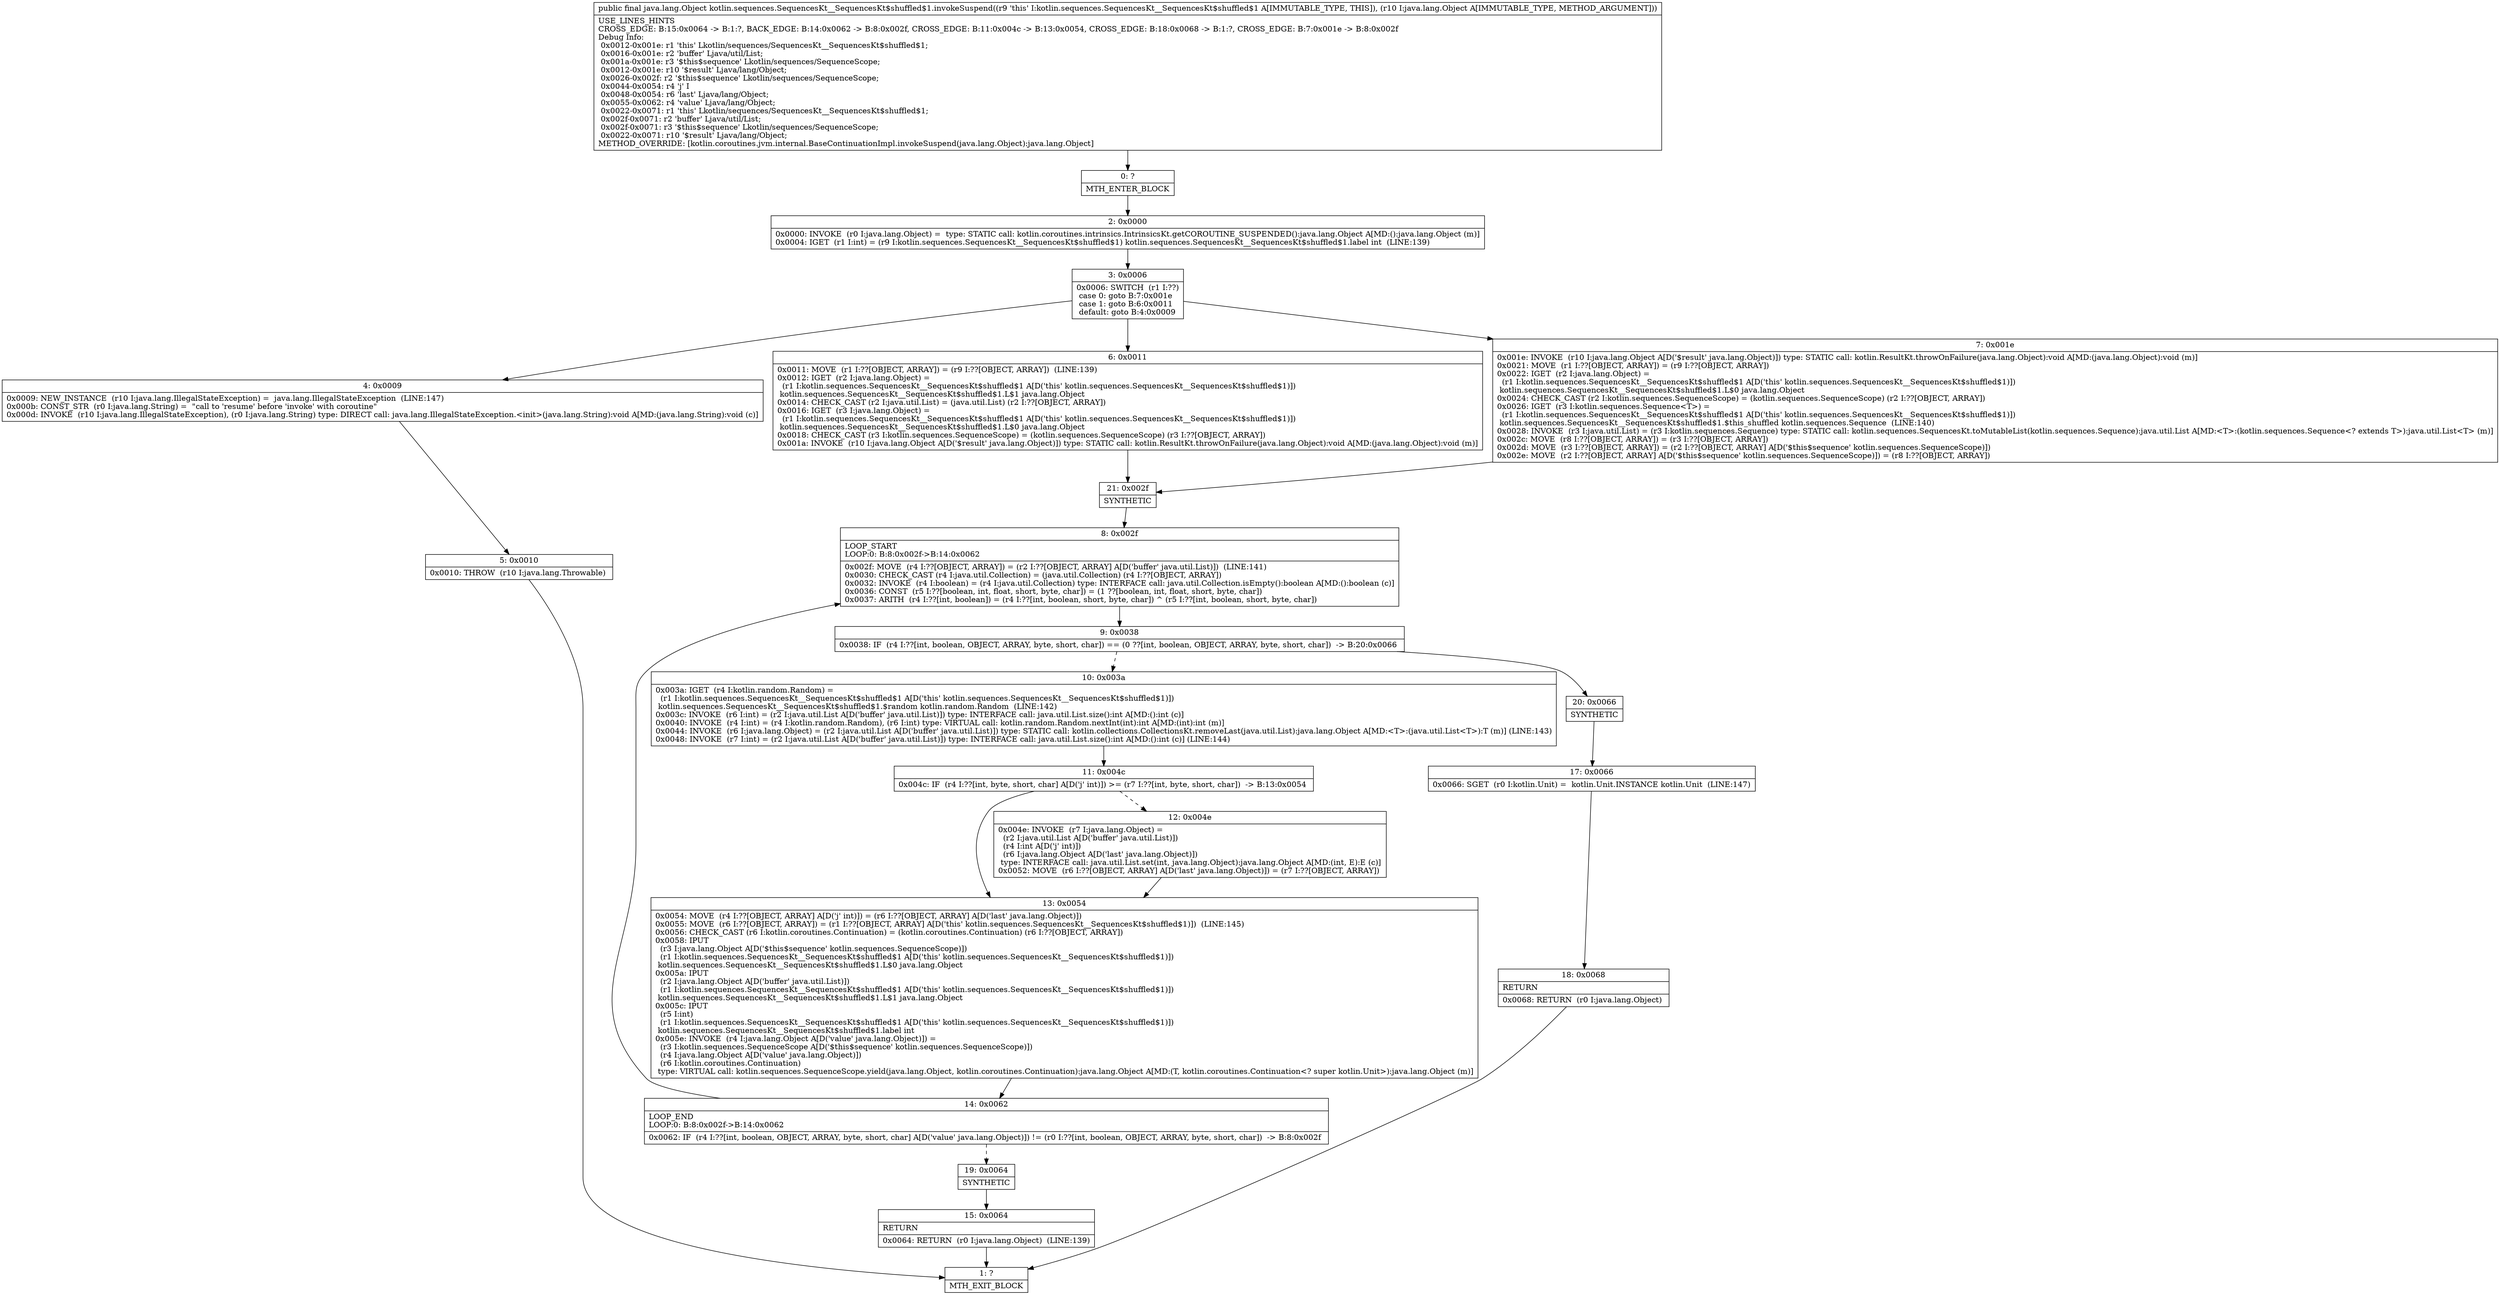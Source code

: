 digraph "CFG forkotlin.sequences.SequencesKt__SequencesKt$shuffled$1.invokeSuspend(Ljava\/lang\/Object;)Ljava\/lang\/Object;" {
Node_0 [shape=record,label="{0\:\ ?|MTH_ENTER_BLOCK\l}"];
Node_2 [shape=record,label="{2\:\ 0x0000|0x0000: INVOKE  (r0 I:java.lang.Object) =  type: STATIC call: kotlin.coroutines.intrinsics.IntrinsicsKt.getCOROUTINE_SUSPENDED():java.lang.Object A[MD:():java.lang.Object (m)]\l0x0004: IGET  (r1 I:int) = (r9 I:kotlin.sequences.SequencesKt__SequencesKt$shuffled$1) kotlin.sequences.SequencesKt__SequencesKt$shuffled$1.label int  (LINE:139)\l}"];
Node_3 [shape=record,label="{3\:\ 0x0006|0x0006: SWITCH  (r1 I:??)\l case 0: goto B:7:0x001e\l case 1: goto B:6:0x0011\l default: goto B:4:0x0009 \l}"];
Node_4 [shape=record,label="{4\:\ 0x0009|0x0009: NEW_INSTANCE  (r10 I:java.lang.IllegalStateException) =  java.lang.IllegalStateException  (LINE:147)\l0x000b: CONST_STR  (r0 I:java.lang.String) =  \"call to 'resume' before 'invoke' with coroutine\" \l0x000d: INVOKE  (r10 I:java.lang.IllegalStateException), (r0 I:java.lang.String) type: DIRECT call: java.lang.IllegalStateException.\<init\>(java.lang.String):void A[MD:(java.lang.String):void (c)]\l}"];
Node_5 [shape=record,label="{5\:\ 0x0010|0x0010: THROW  (r10 I:java.lang.Throwable) \l}"];
Node_1 [shape=record,label="{1\:\ ?|MTH_EXIT_BLOCK\l}"];
Node_6 [shape=record,label="{6\:\ 0x0011|0x0011: MOVE  (r1 I:??[OBJECT, ARRAY]) = (r9 I:??[OBJECT, ARRAY])  (LINE:139)\l0x0012: IGET  (r2 I:java.lang.Object) = \l  (r1 I:kotlin.sequences.SequencesKt__SequencesKt$shuffled$1 A[D('this' kotlin.sequences.SequencesKt__SequencesKt$shuffled$1)])\l kotlin.sequences.SequencesKt__SequencesKt$shuffled$1.L$1 java.lang.Object \l0x0014: CHECK_CAST (r2 I:java.util.List) = (java.util.List) (r2 I:??[OBJECT, ARRAY]) \l0x0016: IGET  (r3 I:java.lang.Object) = \l  (r1 I:kotlin.sequences.SequencesKt__SequencesKt$shuffled$1 A[D('this' kotlin.sequences.SequencesKt__SequencesKt$shuffled$1)])\l kotlin.sequences.SequencesKt__SequencesKt$shuffled$1.L$0 java.lang.Object \l0x0018: CHECK_CAST (r3 I:kotlin.sequences.SequenceScope) = (kotlin.sequences.SequenceScope) (r3 I:??[OBJECT, ARRAY]) \l0x001a: INVOKE  (r10 I:java.lang.Object A[D('$result' java.lang.Object)]) type: STATIC call: kotlin.ResultKt.throwOnFailure(java.lang.Object):void A[MD:(java.lang.Object):void (m)]\l}"];
Node_21 [shape=record,label="{21\:\ 0x002f|SYNTHETIC\l}"];
Node_8 [shape=record,label="{8\:\ 0x002f|LOOP_START\lLOOP:0: B:8:0x002f\-\>B:14:0x0062\l|0x002f: MOVE  (r4 I:??[OBJECT, ARRAY]) = (r2 I:??[OBJECT, ARRAY] A[D('buffer' java.util.List)])  (LINE:141)\l0x0030: CHECK_CAST (r4 I:java.util.Collection) = (java.util.Collection) (r4 I:??[OBJECT, ARRAY]) \l0x0032: INVOKE  (r4 I:boolean) = (r4 I:java.util.Collection) type: INTERFACE call: java.util.Collection.isEmpty():boolean A[MD:():boolean (c)]\l0x0036: CONST  (r5 I:??[boolean, int, float, short, byte, char]) = (1 ??[boolean, int, float, short, byte, char]) \l0x0037: ARITH  (r4 I:??[int, boolean]) = (r4 I:??[int, boolean, short, byte, char]) ^ (r5 I:??[int, boolean, short, byte, char]) \l}"];
Node_9 [shape=record,label="{9\:\ 0x0038|0x0038: IF  (r4 I:??[int, boolean, OBJECT, ARRAY, byte, short, char]) == (0 ??[int, boolean, OBJECT, ARRAY, byte, short, char])  \-\> B:20:0x0066 \l}"];
Node_10 [shape=record,label="{10\:\ 0x003a|0x003a: IGET  (r4 I:kotlin.random.Random) = \l  (r1 I:kotlin.sequences.SequencesKt__SequencesKt$shuffled$1 A[D('this' kotlin.sequences.SequencesKt__SequencesKt$shuffled$1)])\l kotlin.sequences.SequencesKt__SequencesKt$shuffled$1.$random kotlin.random.Random  (LINE:142)\l0x003c: INVOKE  (r6 I:int) = (r2 I:java.util.List A[D('buffer' java.util.List)]) type: INTERFACE call: java.util.List.size():int A[MD:():int (c)]\l0x0040: INVOKE  (r4 I:int) = (r4 I:kotlin.random.Random), (r6 I:int) type: VIRTUAL call: kotlin.random.Random.nextInt(int):int A[MD:(int):int (m)]\l0x0044: INVOKE  (r6 I:java.lang.Object) = (r2 I:java.util.List A[D('buffer' java.util.List)]) type: STATIC call: kotlin.collections.CollectionsKt.removeLast(java.util.List):java.lang.Object A[MD:\<T\>:(java.util.List\<T\>):T (m)] (LINE:143)\l0x0048: INVOKE  (r7 I:int) = (r2 I:java.util.List A[D('buffer' java.util.List)]) type: INTERFACE call: java.util.List.size():int A[MD:():int (c)] (LINE:144)\l}"];
Node_11 [shape=record,label="{11\:\ 0x004c|0x004c: IF  (r4 I:??[int, byte, short, char] A[D('j' int)]) \>= (r7 I:??[int, byte, short, char])  \-\> B:13:0x0054 \l}"];
Node_12 [shape=record,label="{12\:\ 0x004e|0x004e: INVOKE  (r7 I:java.lang.Object) = \l  (r2 I:java.util.List A[D('buffer' java.util.List)])\l  (r4 I:int A[D('j' int)])\l  (r6 I:java.lang.Object A[D('last' java.lang.Object)])\l type: INTERFACE call: java.util.List.set(int, java.lang.Object):java.lang.Object A[MD:(int, E):E (c)]\l0x0052: MOVE  (r6 I:??[OBJECT, ARRAY] A[D('last' java.lang.Object)]) = (r7 I:??[OBJECT, ARRAY]) \l}"];
Node_13 [shape=record,label="{13\:\ 0x0054|0x0054: MOVE  (r4 I:??[OBJECT, ARRAY] A[D('j' int)]) = (r6 I:??[OBJECT, ARRAY] A[D('last' java.lang.Object)]) \l0x0055: MOVE  (r6 I:??[OBJECT, ARRAY]) = (r1 I:??[OBJECT, ARRAY] A[D('this' kotlin.sequences.SequencesKt__SequencesKt$shuffled$1)])  (LINE:145)\l0x0056: CHECK_CAST (r6 I:kotlin.coroutines.Continuation) = (kotlin.coroutines.Continuation) (r6 I:??[OBJECT, ARRAY]) \l0x0058: IPUT  \l  (r3 I:java.lang.Object A[D('$this$sequence' kotlin.sequences.SequenceScope)])\l  (r1 I:kotlin.sequences.SequencesKt__SequencesKt$shuffled$1 A[D('this' kotlin.sequences.SequencesKt__SequencesKt$shuffled$1)])\l kotlin.sequences.SequencesKt__SequencesKt$shuffled$1.L$0 java.lang.Object \l0x005a: IPUT  \l  (r2 I:java.lang.Object A[D('buffer' java.util.List)])\l  (r1 I:kotlin.sequences.SequencesKt__SequencesKt$shuffled$1 A[D('this' kotlin.sequences.SequencesKt__SequencesKt$shuffled$1)])\l kotlin.sequences.SequencesKt__SequencesKt$shuffled$1.L$1 java.lang.Object \l0x005c: IPUT  \l  (r5 I:int)\l  (r1 I:kotlin.sequences.SequencesKt__SequencesKt$shuffled$1 A[D('this' kotlin.sequences.SequencesKt__SequencesKt$shuffled$1)])\l kotlin.sequences.SequencesKt__SequencesKt$shuffled$1.label int \l0x005e: INVOKE  (r4 I:java.lang.Object A[D('value' java.lang.Object)]) = \l  (r3 I:kotlin.sequences.SequenceScope A[D('$this$sequence' kotlin.sequences.SequenceScope)])\l  (r4 I:java.lang.Object A[D('value' java.lang.Object)])\l  (r6 I:kotlin.coroutines.Continuation)\l type: VIRTUAL call: kotlin.sequences.SequenceScope.yield(java.lang.Object, kotlin.coroutines.Continuation):java.lang.Object A[MD:(T, kotlin.coroutines.Continuation\<? super kotlin.Unit\>):java.lang.Object (m)]\l}"];
Node_14 [shape=record,label="{14\:\ 0x0062|LOOP_END\lLOOP:0: B:8:0x002f\-\>B:14:0x0062\l|0x0062: IF  (r4 I:??[int, boolean, OBJECT, ARRAY, byte, short, char] A[D('value' java.lang.Object)]) != (r0 I:??[int, boolean, OBJECT, ARRAY, byte, short, char])  \-\> B:8:0x002f \l}"];
Node_19 [shape=record,label="{19\:\ 0x0064|SYNTHETIC\l}"];
Node_15 [shape=record,label="{15\:\ 0x0064|RETURN\l|0x0064: RETURN  (r0 I:java.lang.Object)  (LINE:139)\l}"];
Node_20 [shape=record,label="{20\:\ 0x0066|SYNTHETIC\l}"];
Node_17 [shape=record,label="{17\:\ 0x0066|0x0066: SGET  (r0 I:kotlin.Unit) =  kotlin.Unit.INSTANCE kotlin.Unit  (LINE:147)\l}"];
Node_18 [shape=record,label="{18\:\ 0x0068|RETURN\l|0x0068: RETURN  (r0 I:java.lang.Object) \l}"];
Node_7 [shape=record,label="{7\:\ 0x001e|0x001e: INVOKE  (r10 I:java.lang.Object A[D('$result' java.lang.Object)]) type: STATIC call: kotlin.ResultKt.throwOnFailure(java.lang.Object):void A[MD:(java.lang.Object):void (m)]\l0x0021: MOVE  (r1 I:??[OBJECT, ARRAY]) = (r9 I:??[OBJECT, ARRAY]) \l0x0022: IGET  (r2 I:java.lang.Object) = \l  (r1 I:kotlin.sequences.SequencesKt__SequencesKt$shuffled$1 A[D('this' kotlin.sequences.SequencesKt__SequencesKt$shuffled$1)])\l kotlin.sequences.SequencesKt__SequencesKt$shuffled$1.L$0 java.lang.Object \l0x0024: CHECK_CAST (r2 I:kotlin.sequences.SequenceScope) = (kotlin.sequences.SequenceScope) (r2 I:??[OBJECT, ARRAY]) \l0x0026: IGET  (r3 I:kotlin.sequences.Sequence\<T\>) = \l  (r1 I:kotlin.sequences.SequencesKt__SequencesKt$shuffled$1 A[D('this' kotlin.sequences.SequencesKt__SequencesKt$shuffled$1)])\l kotlin.sequences.SequencesKt__SequencesKt$shuffled$1.$this_shuffled kotlin.sequences.Sequence  (LINE:140)\l0x0028: INVOKE  (r3 I:java.util.List) = (r3 I:kotlin.sequences.Sequence) type: STATIC call: kotlin.sequences.SequencesKt.toMutableList(kotlin.sequences.Sequence):java.util.List A[MD:\<T\>:(kotlin.sequences.Sequence\<? extends T\>):java.util.List\<T\> (m)]\l0x002c: MOVE  (r8 I:??[OBJECT, ARRAY]) = (r3 I:??[OBJECT, ARRAY]) \l0x002d: MOVE  (r3 I:??[OBJECT, ARRAY]) = (r2 I:??[OBJECT, ARRAY] A[D('$this$sequence' kotlin.sequences.SequenceScope)]) \l0x002e: MOVE  (r2 I:??[OBJECT, ARRAY] A[D('$this$sequence' kotlin.sequences.SequenceScope)]) = (r8 I:??[OBJECT, ARRAY]) \l}"];
MethodNode[shape=record,label="{public final java.lang.Object kotlin.sequences.SequencesKt__SequencesKt$shuffled$1.invokeSuspend((r9 'this' I:kotlin.sequences.SequencesKt__SequencesKt$shuffled$1 A[IMMUTABLE_TYPE, THIS]), (r10 I:java.lang.Object A[IMMUTABLE_TYPE, METHOD_ARGUMENT]))  | USE_LINES_HINTS\lCROSS_EDGE: B:15:0x0064 \-\> B:1:?, BACK_EDGE: B:14:0x0062 \-\> B:8:0x002f, CROSS_EDGE: B:11:0x004c \-\> B:13:0x0054, CROSS_EDGE: B:18:0x0068 \-\> B:1:?, CROSS_EDGE: B:7:0x001e \-\> B:8:0x002f\lDebug Info:\l  0x0012\-0x001e: r1 'this' Lkotlin\/sequences\/SequencesKt__SequencesKt$shuffled$1;\l  0x0016\-0x001e: r2 'buffer' Ljava\/util\/List;\l  0x001a\-0x001e: r3 '$this$sequence' Lkotlin\/sequences\/SequenceScope;\l  0x0012\-0x001e: r10 '$result' Ljava\/lang\/Object;\l  0x0026\-0x002f: r2 '$this$sequence' Lkotlin\/sequences\/SequenceScope;\l  0x0044\-0x0054: r4 'j' I\l  0x0048\-0x0054: r6 'last' Ljava\/lang\/Object;\l  0x0055\-0x0062: r4 'value' Ljava\/lang\/Object;\l  0x0022\-0x0071: r1 'this' Lkotlin\/sequences\/SequencesKt__SequencesKt$shuffled$1;\l  0x002f\-0x0071: r2 'buffer' Ljava\/util\/List;\l  0x002f\-0x0071: r3 '$this$sequence' Lkotlin\/sequences\/SequenceScope;\l  0x0022\-0x0071: r10 '$result' Ljava\/lang\/Object;\lMETHOD_OVERRIDE: [kotlin.coroutines.jvm.internal.BaseContinuationImpl.invokeSuspend(java.lang.Object):java.lang.Object]\l}"];
MethodNode -> Node_0;Node_0 -> Node_2;
Node_2 -> Node_3;
Node_3 -> Node_4;
Node_3 -> Node_6;
Node_3 -> Node_7;
Node_4 -> Node_5;
Node_5 -> Node_1;
Node_6 -> Node_21;
Node_21 -> Node_8;
Node_8 -> Node_9;
Node_9 -> Node_10[style=dashed];
Node_9 -> Node_20;
Node_10 -> Node_11;
Node_11 -> Node_12[style=dashed];
Node_11 -> Node_13;
Node_12 -> Node_13;
Node_13 -> Node_14;
Node_14 -> Node_8;
Node_14 -> Node_19[style=dashed];
Node_19 -> Node_15;
Node_15 -> Node_1;
Node_20 -> Node_17;
Node_17 -> Node_18;
Node_18 -> Node_1;
Node_7 -> Node_21;
}

